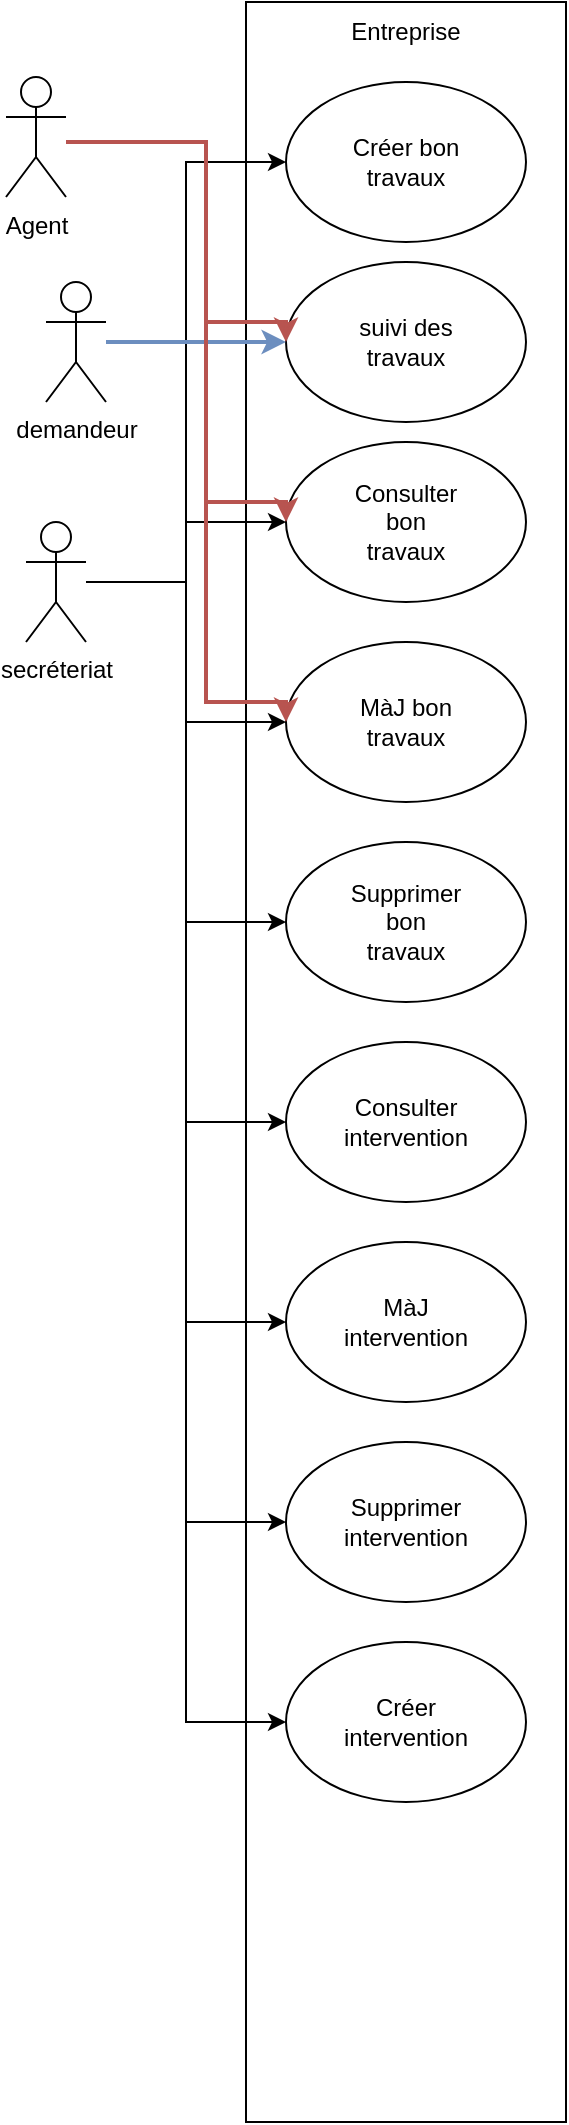 <mxfile version="24.7.16">
  <diagram name="Page-1" id="ok4o0Kv7bNv_8W3ngVij">
    <mxGraphModel dx="758" dy="720" grid="1" gridSize="10" guides="1" tooltips="1" connect="1" arrows="1" fold="1" page="1" pageScale="1" pageWidth="827" pageHeight="1169" math="0" shadow="0">
      <root>
        <mxCell id="0" />
        <mxCell id="1" parent="0" />
        <mxCell id="wt9g7eq3BOetHxJ-n1tp-24" value="Agent" style="shape=umlActor;verticalLabelPosition=bottom;verticalAlign=top;html=1;outlineConnect=0;" parent="1" vertex="1">
          <mxGeometry x="110" y="277.5" width="30" height="60" as="geometry" />
        </mxCell>
        <mxCell id="wt9g7eq3BOetHxJ-n1tp-27" value="demandeur" style="shape=umlActor;verticalLabelPosition=bottom;verticalAlign=top;html=1;outlineConnect=0;" parent="1" vertex="1">
          <mxGeometry x="130" y="380" width="30" height="60" as="geometry" />
        </mxCell>
        <mxCell id="wt9g7eq3BOetHxJ-n1tp-37" value="secréteriat" style="shape=umlActor;verticalLabelPosition=bottom;verticalAlign=top;html=1;outlineConnect=0;" parent="1" vertex="1">
          <mxGeometry x="120" y="500" width="30" height="60" as="geometry" />
        </mxCell>
        <mxCell id="wt9g7eq3BOetHxJ-n1tp-28" value="" style="rounded=0;whiteSpace=wrap;html=1;movable=1;resizable=1;rotatable=1;deletable=1;editable=1;locked=0;connectable=1;container=0;" parent="1" vertex="1">
          <mxGeometry x="230" y="240" width="160" height="1060" as="geometry" />
        </mxCell>
        <mxCell id="wt9g7eq3BOetHxJ-n1tp-29" value="Entreprise" style="text;html=1;align=center;verticalAlign=middle;whiteSpace=wrap;rounded=0;movable=1;resizable=1;rotatable=1;deletable=1;editable=1;locked=0;connectable=1;container=0;" parent="1" vertex="1">
          <mxGeometry x="280" y="240" width="60" height="30" as="geometry" />
        </mxCell>
        <mxCell id="wt9g7eq3BOetHxJ-n1tp-46" value="" style="ellipse;whiteSpace=wrap;html=1;container=0;" parent="1" vertex="1">
          <mxGeometry x="250" y="460" width="120" height="80" as="geometry" />
        </mxCell>
        <mxCell id="wt9g7eq3BOetHxJ-n1tp-47" value="Consulter bon travaux" style="text;html=1;align=center;verticalAlign=middle;whiteSpace=wrap;rounded=0;container=0;" parent="1" vertex="1">
          <mxGeometry x="280" y="485" width="60" height="30" as="geometry" />
        </mxCell>
        <mxCell id="wt9g7eq3BOetHxJ-n1tp-30" value="" style="ellipse;whiteSpace=wrap;html=1;movable=1;resizable=1;rotatable=1;deletable=1;editable=1;locked=0;connectable=1;container=0;" parent="1" vertex="1">
          <mxGeometry x="250" y="280" width="120" height="80" as="geometry" />
        </mxCell>
        <mxCell id="wt9g7eq3BOetHxJ-n1tp-31" value="Créer bon travaux" style="text;html=1;align=center;verticalAlign=middle;whiteSpace=wrap;rounded=0;movable=1;resizable=1;rotatable=1;deletable=1;editable=1;locked=0;connectable=1;container=0;" parent="1" vertex="1">
          <mxGeometry x="275" y="302.5" width="70" height="35" as="geometry" />
        </mxCell>
        <mxCell id="wt9g7eq3BOetHxJ-n1tp-39" value="" style="ellipse;whiteSpace=wrap;html=1;container=0;" parent="1" vertex="1">
          <mxGeometry x="250" y="370" width="120" height="80" as="geometry" />
        </mxCell>
        <mxCell id="wt9g7eq3BOetHxJ-n1tp-40" value="suivi des travaux" style="text;html=1;align=center;verticalAlign=middle;whiteSpace=wrap;rounded=0;container=0;" parent="1" vertex="1">
          <mxGeometry x="280" y="395" width="60" height="30" as="geometry" />
        </mxCell>
        <mxCell id="wt9g7eq3BOetHxJ-n1tp-48" value="" style="ellipse;whiteSpace=wrap;html=1;container=0;" parent="1" vertex="1">
          <mxGeometry x="250" y="560" width="120" height="80" as="geometry" />
        </mxCell>
        <mxCell id="wt9g7eq3BOetHxJ-n1tp-49" value="MàJ bon travaux" style="text;html=1;align=center;verticalAlign=middle;whiteSpace=wrap;rounded=0;container=0;" parent="1" vertex="1">
          <mxGeometry x="280" y="585" width="60" height="30" as="geometry" />
        </mxCell>
        <mxCell id="wt9g7eq3BOetHxJ-n1tp-50" value="" style="ellipse;whiteSpace=wrap;html=1;container=0;" parent="1" vertex="1">
          <mxGeometry x="250" y="660" width="120" height="80" as="geometry" />
        </mxCell>
        <mxCell id="wt9g7eq3BOetHxJ-n1tp-51" value="Supprimer bon travaux" style="text;html=1;align=center;verticalAlign=middle;whiteSpace=wrap;rounded=0;container=0;" parent="1" vertex="1">
          <mxGeometry x="280" y="685" width="60" height="30" as="geometry" />
        </mxCell>
        <mxCell id="wt9g7eq3BOetHxJ-n1tp-52" value="" style="ellipse;whiteSpace=wrap;html=1;container=0;" parent="1" vertex="1">
          <mxGeometry x="250" y="760" width="120" height="80" as="geometry" />
        </mxCell>
        <mxCell id="wt9g7eq3BOetHxJ-n1tp-53" value="Consulter intervention" style="text;html=1;align=center;verticalAlign=middle;whiteSpace=wrap;rounded=0;container=0;" parent="1" vertex="1">
          <mxGeometry x="280" y="785" width="60" height="30" as="geometry" />
        </mxCell>
        <mxCell id="wt9g7eq3BOetHxJ-n1tp-54" value="" style="ellipse;whiteSpace=wrap;html=1;container=0;" parent="1" vertex="1">
          <mxGeometry x="250" y="860" width="120" height="80" as="geometry" />
        </mxCell>
        <mxCell id="wt9g7eq3BOetHxJ-n1tp-55" value="MàJ intervention" style="text;html=1;align=center;verticalAlign=middle;whiteSpace=wrap;rounded=0;container=0;" parent="1" vertex="1">
          <mxGeometry x="280" y="885" width="60" height="30" as="geometry" />
        </mxCell>
        <mxCell id="wt9g7eq3BOetHxJ-n1tp-56" value="" style="ellipse;whiteSpace=wrap;html=1;container=0;" parent="1" vertex="1">
          <mxGeometry x="250" y="960" width="120" height="80" as="geometry" />
        </mxCell>
        <mxCell id="wt9g7eq3BOetHxJ-n1tp-57" value="Supprimer intervention" style="text;html=1;align=center;verticalAlign=middle;whiteSpace=wrap;rounded=0;container=0;" parent="1" vertex="1">
          <mxGeometry x="280" y="985" width="60" height="30" as="geometry" />
        </mxCell>
        <mxCell id="wt9g7eq3BOetHxJ-n1tp-58" value="" style="ellipse;whiteSpace=wrap;html=1;container=0;" parent="1" vertex="1">
          <mxGeometry x="250" y="1060" width="120" height="80" as="geometry" />
        </mxCell>
        <mxCell id="wt9g7eq3BOetHxJ-n1tp-59" value="Créer intervention" style="text;html=1;align=center;verticalAlign=middle;whiteSpace=wrap;rounded=0;container=0;" parent="1" vertex="1">
          <mxGeometry x="280" y="1085" width="60" height="30" as="geometry" />
        </mxCell>
        <mxCell id="wt9g7eq3BOetHxJ-n1tp-60" style="edgeStyle=orthogonalEdgeStyle;rounded=0;orthogonalLoop=1;jettySize=auto;html=1;entryX=0;entryY=0.5;entryDx=0;entryDy=0;" parent="1" source="wt9g7eq3BOetHxJ-n1tp-37" target="wt9g7eq3BOetHxJ-n1tp-30" edge="1">
          <mxGeometry relative="1" as="geometry" />
        </mxCell>
        <mxCell id="wt9g7eq3BOetHxJ-n1tp-42" style="edgeStyle=orthogonalEdgeStyle;rounded=0;orthogonalLoop=1;jettySize=auto;html=1;entryX=0;entryY=0.5;entryDx=0;entryDy=0;fillColor=#dae8fc;strokeColor=#6c8ebf;strokeWidth=2;" parent="1" source="wt9g7eq3BOetHxJ-n1tp-27" target="wt9g7eq3BOetHxJ-n1tp-39" edge="1">
          <mxGeometry relative="1" as="geometry" />
        </mxCell>
        <mxCell id="wt9g7eq3BOetHxJ-n1tp-64" style="edgeStyle=orthogonalEdgeStyle;rounded=0;orthogonalLoop=1;jettySize=auto;html=1;entryX=0;entryY=0.5;entryDx=0;entryDy=0;" parent="1" source="wt9g7eq3BOetHxJ-n1tp-37" target="wt9g7eq3BOetHxJ-n1tp-52" edge="1">
          <mxGeometry relative="1" as="geometry" />
        </mxCell>
        <mxCell id="wt9g7eq3BOetHxJ-n1tp-67" style="edgeStyle=orthogonalEdgeStyle;rounded=0;orthogonalLoop=1;jettySize=auto;html=1;entryX=0;entryY=0.5;entryDx=0;entryDy=0;" parent="1" source="wt9g7eq3BOetHxJ-n1tp-37" target="wt9g7eq3BOetHxJ-n1tp-58" edge="1">
          <mxGeometry relative="1" as="geometry" />
        </mxCell>
        <mxCell id="wt9g7eq3BOetHxJ-n1tp-62" style="edgeStyle=orthogonalEdgeStyle;rounded=0;orthogonalLoop=1;jettySize=auto;html=1;entryX=0;entryY=0.5;entryDx=0;entryDy=0;" parent="1" source="wt9g7eq3BOetHxJ-n1tp-37" target="wt9g7eq3BOetHxJ-n1tp-48" edge="1">
          <mxGeometry relative="1" as="geometry" />
        </mxCell>
        <mxCell id="wt9g7eq3BOetHxJ-n1tp-63" style="edgeStyle=orthogonalEdgeStyle;rounded=0;orthogonalLoop=1;jettySize=auto;html=1;entryX=0;entryY=0.5;entryDx=0;entryDy=0;" parent="1" source="wt9g7eq3BOetHxJ-n1tp-37" target="wt9g7eq3BOetHxJ-n1tp-50" edge="1">
          <mxGeometry relative="1" as="geometry" />
        </mxCell>
        <mxCell id="wt9g7eq3BOetHxJ-n1tp-65" style="edgeStyle=orthogonalEdgeStyle;rounded=0;orthogonalLoop=1;jettySize=auto;html=1;entryX=0;entryY=0.5;entryDx=0;entryDy=0;" parent="1" source="wt9g7eq3BOetHxJ-n1tp-37" target="wt9g7eq3BOetHxJ-n1tp-54" edge="1">
          <mxGeometry relative="1" as="geometry" />
        </mxCell>
        <mxCell id="wt9g7eq3BOetHxJ-n1tp-66" style="edgeStyle=orthogonalEdgeStyle;rounded=0;orthogonalLoop=1;jettySize=auto;html=1;entryX=0;entryY=0.5;entryDx=0;entryDy=0;" parent="1" source="wt9g7eq3BOetHxJ-n1tp-37" target="wt9g7eq3BOetHxJ-n1tp-56" edge="1">
          <mxGeometry relative="1" as="geometry" />
        </mxCell>
        <mxCell id="wt9g7eq3BOetHxJ-n1tp-61" style="edgeStyle=orthogonalEdgeStyle;rounded=0;orthogonalLoop=1;jettySize=auto;html=1;" parent="1" source="wt9g7eq3BOetHxJ-n1tp-37" target="wt9g7eq3BOetHxJ-n1tp-46" edge="1">
          <mxGeometry relative="1" as="geometry" />
        </mxCell>
        <mxCell id="wt9g7eq3BOetHxJ-n1tp-69" style="edgeStyle=orthogonalEdgeStyle;rounded=0;orthogonalLoop=1;jettySize=auto;html=1;entryX=0;entryY=0.5;entryDx=0;entryDy=0;fillColor=#f8cecc;strokeColor=#b85450;strokeWidth=2;" parent="1" source="wt9g7eq3BOetHxJ-n1tp-24" target="wt9g7eq3BOetHxJ-n1tp-39" edge="1">
          <mxGeometry relative="1" as="geometry">
            <Array as="points">
              <mxPoint x="210" y="310" />
              <mxPoint x="210" y="400" />
              <mxPoint x="250" y="400" />
            </Array>
          </mxGeometry>
        </mxCell>
        <mxCell id="wt9g7eq3BOetHxJ-n1tp-70" style="edgeStyle=orthogonalEdgeStyle;rounded=0;orthogonalLoop=1;jettySize=auto;html=1;entryX=0;entryY=0.5;entryDx=0;entryDy=0;fillColor=#f8cecc;strokeColor=#b85450;strokeWidth=2;" parent="1" source="wt9g7eq3BOetHxJ-n1tp-24" target="wt9g7eq3BOetHxJ-n1tp-48" edge="1">
          <mxGeometry relative="1" as="geometry">
            <Array as="points">
              <mxPoint x="210" y="310" />
              <mxPoint x="210" y="590" />
              <mxPoint x="250" y="590" />
            </Array>
          </mxGeometry>
        </mxCell>
        <mxCell id="wt9g7eq3BOetHxJ-n1tp-71" style="edgeStyle=orthogonalEdgeStyle;rounded=0;orthogonalLoop=1;jettySize=auto;html=1;entryX=0;entryY=0.5;entryDx=0;entryDy=0;fillColor=#f8cecc;strokeColor=#b85450;strokeWidth=2;" parent="1" source="wt9g7eq3BOetHxJ-n1tp-24" target="wt9g7eq3BOetHxJ-n1tp-46" edge="1">
          <mxGeometry relative="1" as="geometry">
            <Array as="points">
              <mxPoint x="210" y="310" />
              <mxPoint x="210" y="490" />
              <mxPoint x="250" y="490" />
            </Array>
          </mxGeometry>
        </mxCell>
      </root>
    </mxGraphModel>
  </diagram>
</mxfile>
